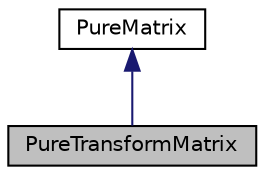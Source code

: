 digraph "PureTransformMatrix"
{
 // LATEX_PDF_SIZE
  edge [fontname="Helvetica",fontsize="10",labelfontname="Helvetica",labelfontsize="10"];
  node [fontname="Helvetica",fontsize="10",shape=record];
  Node1 [label="PureTransformMatrix",height=0.2,width=0.4,color="black", fillcolor="grey75", style="filled", fontcolor="black",tooltip="PURE 3D-transformation matrix class."];
  Node2 -> Node1 [dir="back",color="midnightblue",fontsize="10",style="solid",fontname="Helvetica"];
  Node2 [label="PureMatrix",height=0.2,width=0.4,color="black", fillcolor="white", style="filled",URL="$class_pure_matrix.html",tooltip="Pure basic 4x4 matrix class."];
}
